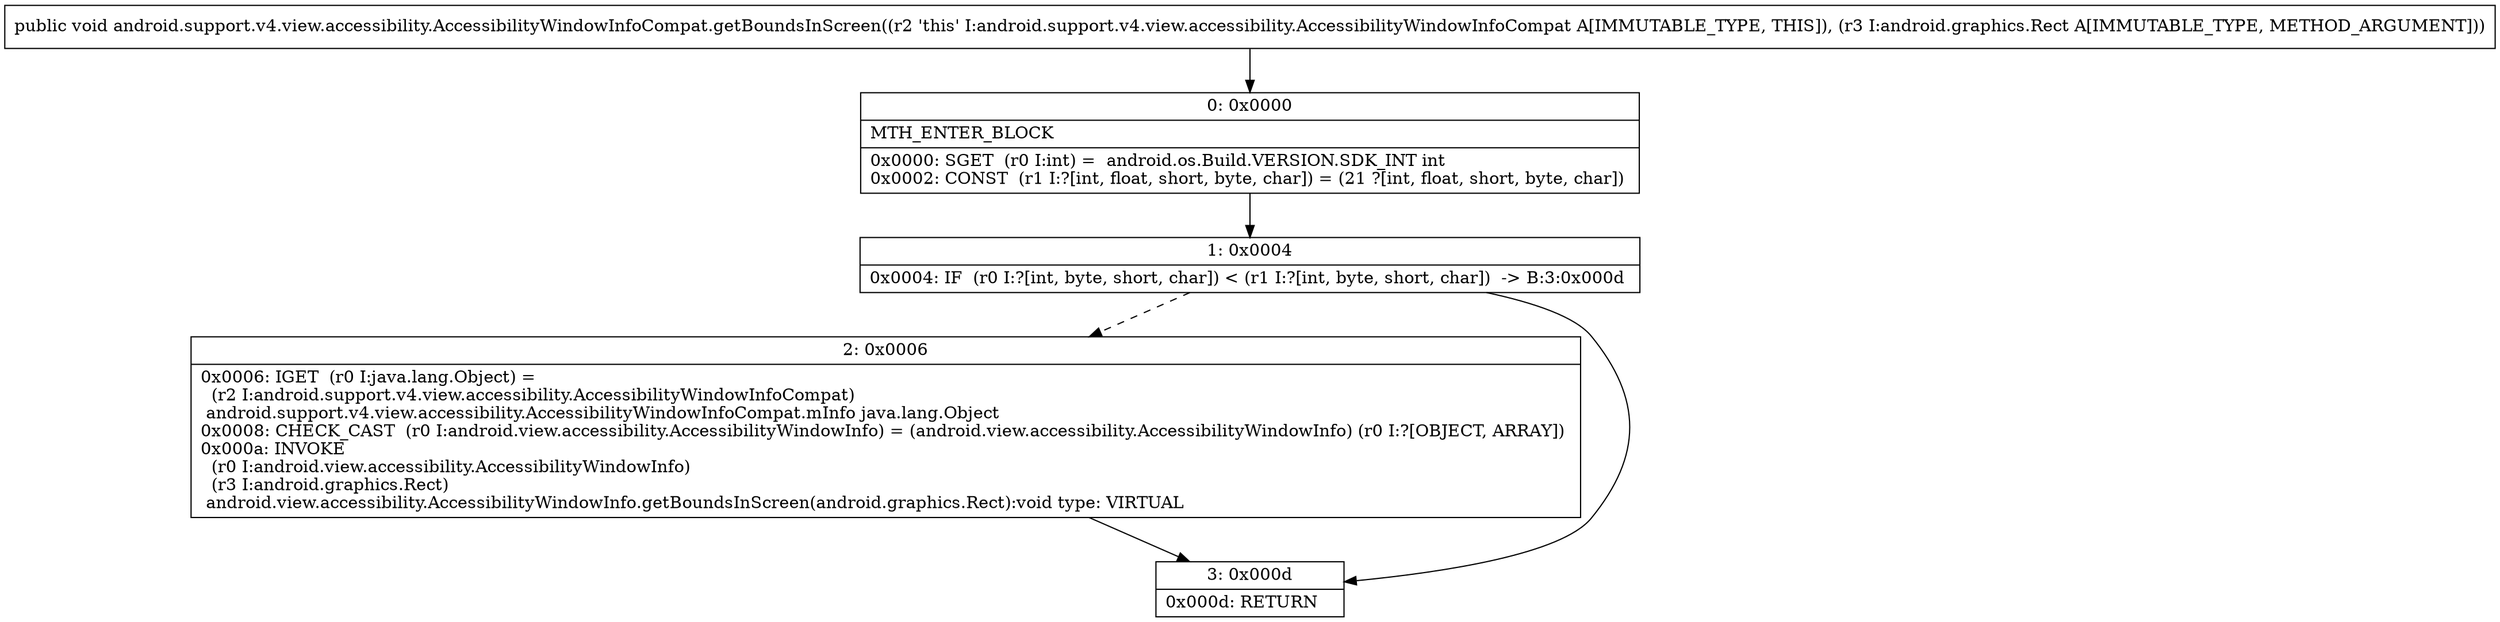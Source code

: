 digraph "CFG forandroid.support.v4.view.accessibility.AccessibilityWindowInfoCompat.getBoundsInScreen(Landroid\/graphics\/Rect;)V" {
Node_0 [shape=record,label="{0\:\ 0x0000|MTH_ENTER_BLOCK\l|0x0000: SGET  (r0 I:int) =  android.os.Build.VERSION.SDK_INT int \l0x0002: CONST  (r1 I:?[int, float, short, byte, char]) = (21 ?[int, float, short, byte, char]) \l}"];
Node_1 [shape=record,label="{1\:\ 0x0004|0x0004: IF  (r0 I:?[int, byte, short, char]) \< (r1 I:?[int, byte, short, char])  \-\> B:3:0x000d \l}"];
Node_2 [shape=record,label="{2\:\ 0x0006|0x0006: IGET  (r0 I:java.lang.Object) = \l  (r2 I:android.support.v4.view.accessibility.AccessibilityWindowInfoCompat)\l android.support.v4.view.accessibility.AccessibilityWindowInfoCompat.mInfo java.lang.Object \l0x0008: CHECK_CAST  (r0 I:android.view.accessibility.AccessibilityWindowInfo) = (android.view.accessibility.AccessibilityWindowInfo) (r0 I:?[OBJECT, ARRAY]) \l0x000a: INVOKE  \l  (r0 I:android.view.accessibility.AccessibilityWindowInfo)\l  (r3 I:android.graphics.Rect)\l android.view.accessibility.AccessibilityWindowInfo.getBoundsInScreen(android.graphics.Rect):void type: VIRTUAL \l}"];
Node_3 [shape=record,label="{3\:\ 0x000d|0x000d: RETURN   \l}"];
MethodNode[shape=record,label="{public void android.support.v4.view.accessibility.AccessibilityWindowInfoCompat.getBoundsInScreen((r2 'this' I:android.support.v4.view.accessibility.AccessibilityWindowInfoCompat A[IMMUTABLE_TYPE, THIS]), (r3 I:android.graphics.Rect A[IMMUTABLE_TYPE, METHOD_ARGUMENT])) }"];
MethodNode -> Node_0;
Node_0 -> Node_1;
Node_1 -> Node_2[style=dashed];
Node_1 -> Node_3;
Node_2 -> Node_3;
}

